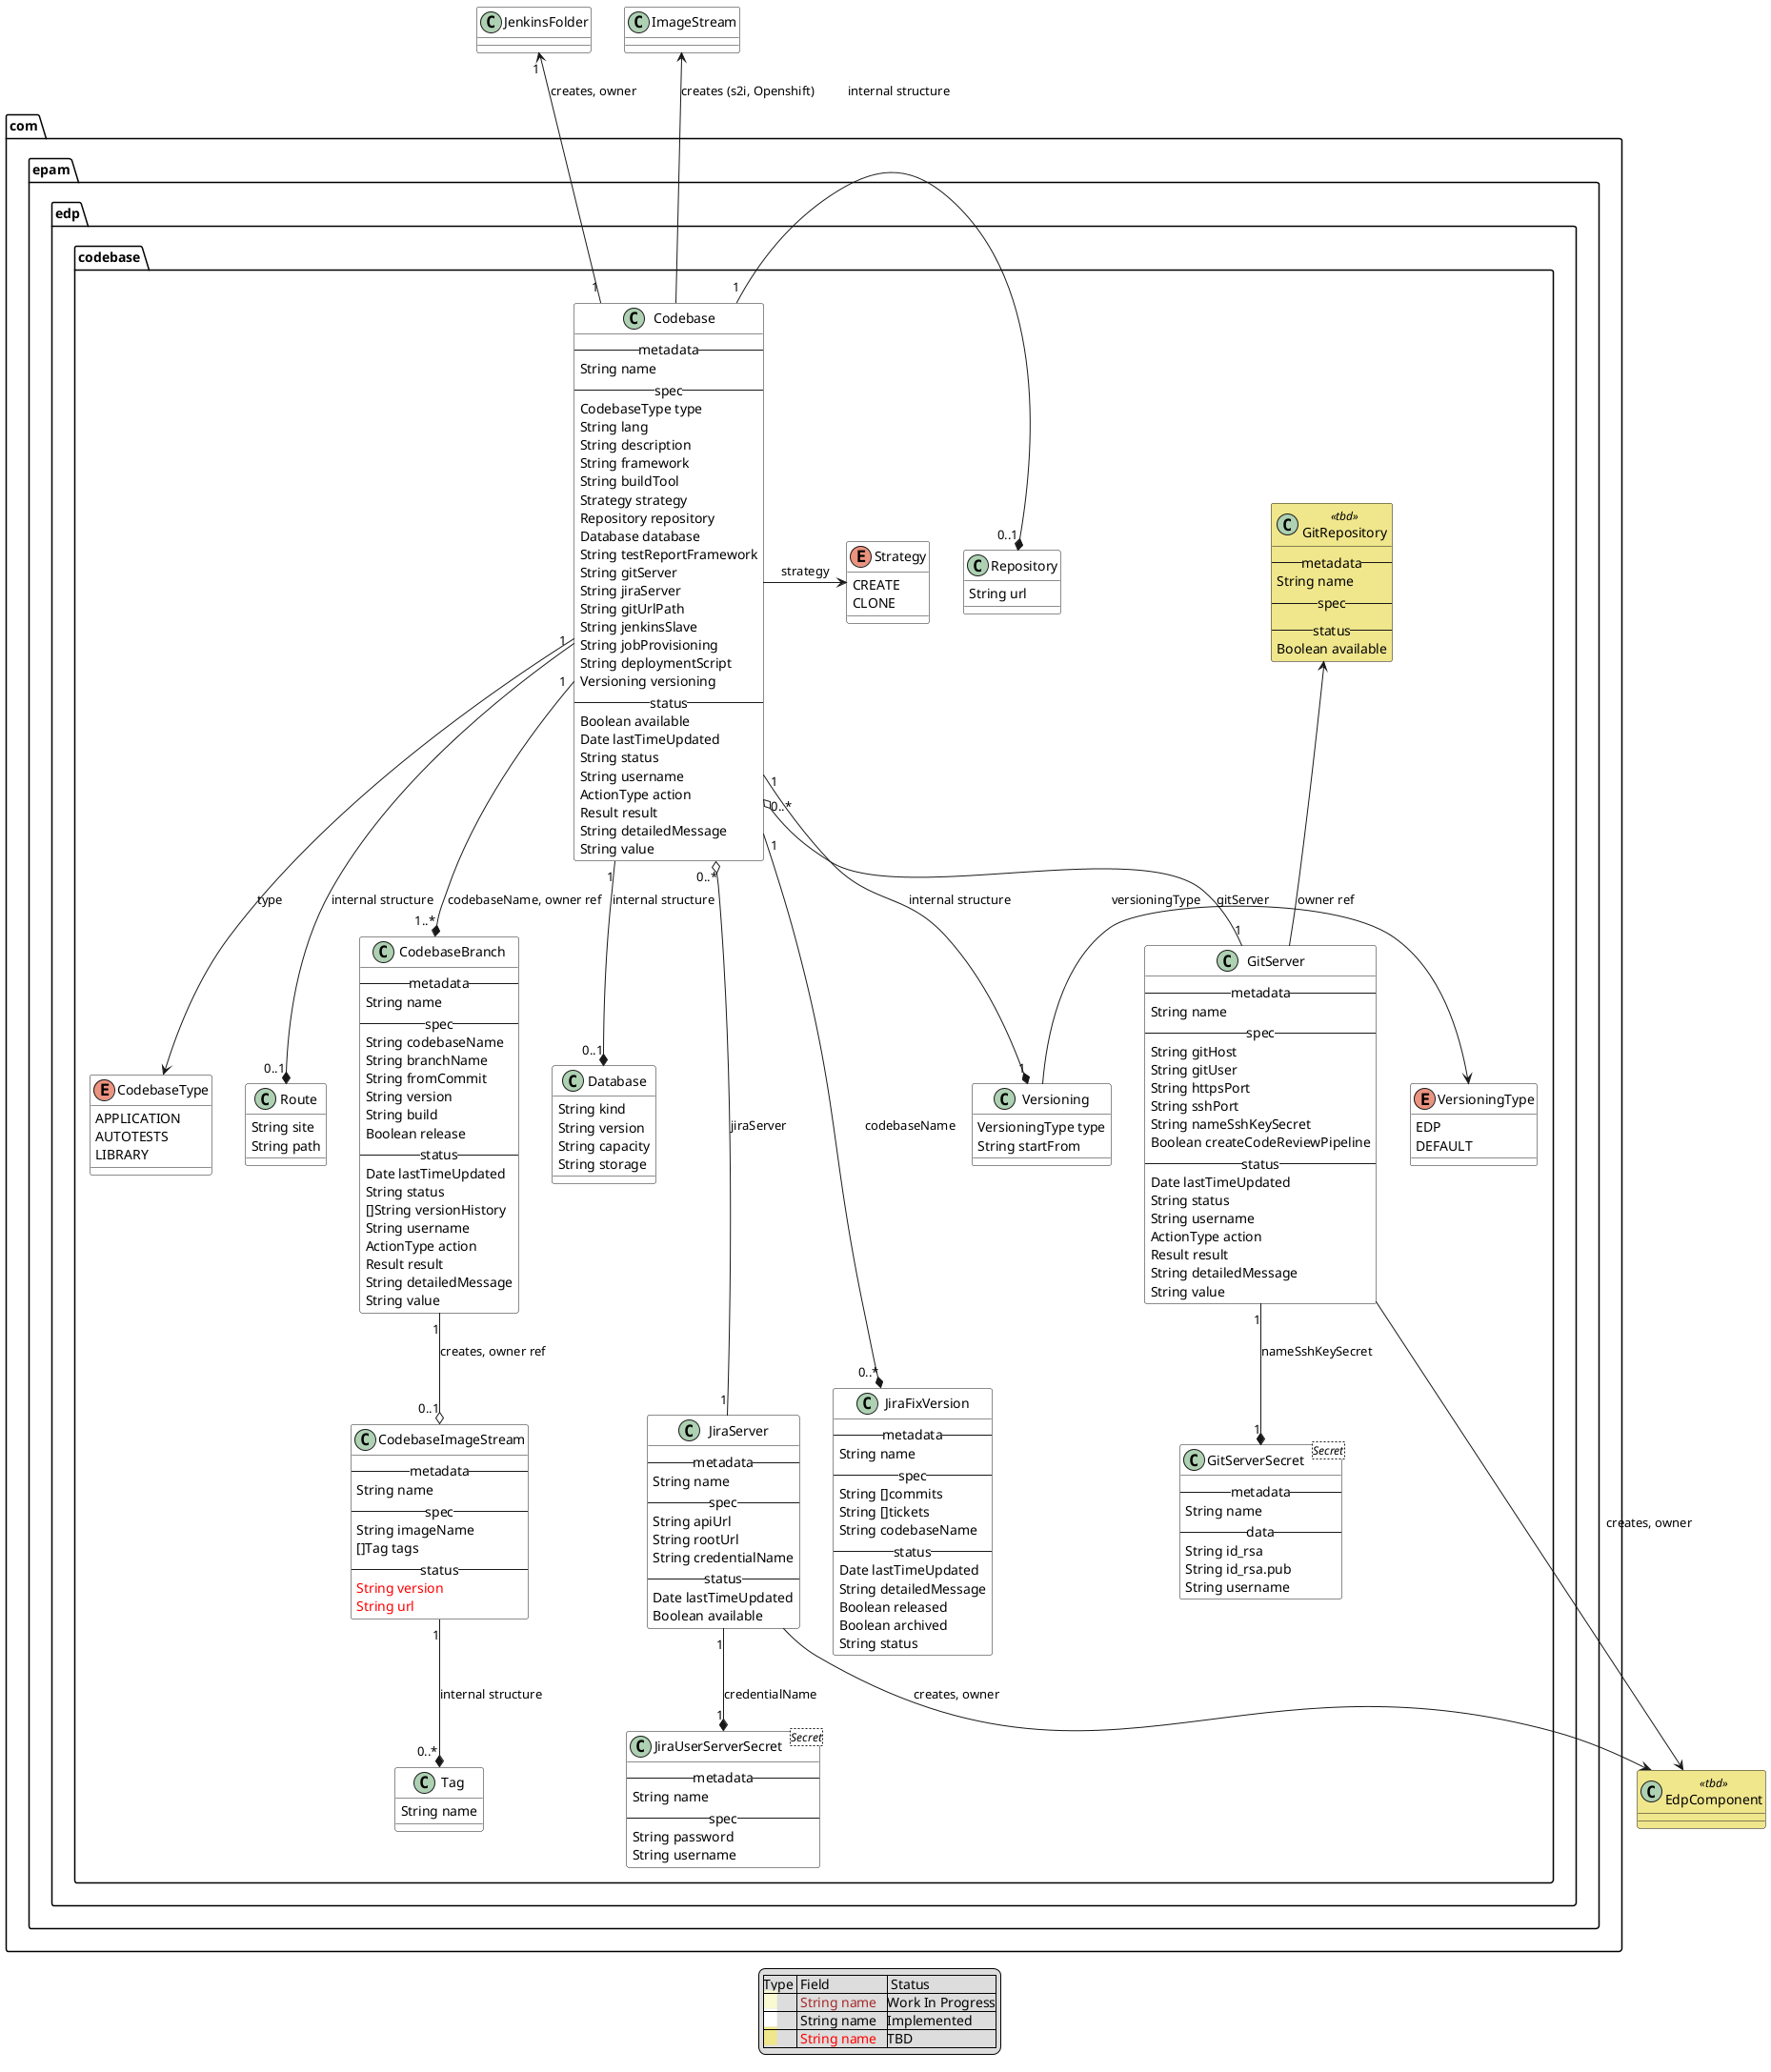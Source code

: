@startuml

skinparam class {
    BackgroundColor #white
	BackgroundColor<<wip>> LightGoldenRodYellow
	BackgroundColor<<tbd>> Khaki
}

package com.epam.edp.codebase {

  class Codebase {
    -- metadata --
        String name
    -- spec --
        CodebaseType type
        String lang
        String description
        String framework
        String buildTool
        Strategy strategy
        Repository repository
        Database database
        String testReportFramework
        String gitServer
        String jiraServer
        String gitUrlPath
        String jenkinsSlave
        String jobProvisioning
        String deploymentScript
        Versioning versioning
    -- status --
        Boolean available
        Date lastTimeUpdated
        String status
        String username
        ActionType action
        Result result
        String detailedMessage
        String value
  }

  Codebase -> Strategy : strategy
  enum Strategy {
    CREATE
    CLONE
  }

  Codebase --> CodebaseType : type
  enum CodebaseType {
    APPLICATION
    AUTOTESTS
    LIBRARY
  }

  Versioning -> VersioningType : versioningType
    enum VersioningType {
      EDP
      DEFAULT
  }

  Codebase "1" -r-* "0..1" Repository : internal structure
  class Repository {
    String url
  }

  Codebase "1" --* "1" Versioning : internal structure
    class Versioning {
     VersioningType type
     String startFrom
  }

  Codebase "1" --* "0..1" Route : internal structure
  class Route {
    String site
    String path
  }

  Codebase "1" --* "0..1" Database : internal structure
  class Database {
    String kind
    String version
    String capacity
    String storage
  }

  Codebase "1" --* "1..*" CodebaseBranch : codebaseName, owner ref
  class CodebaseBranch {
    -- metadata --
        String name
    -- spec --
        String codebaseName
        String branchName
        String fromCommit
        String version
        String build
        Boolean release
    -- status --
        Date lastTimeUpdated
        String status
        []String versionHistory
        String username
        ActionType action
        Result result
        String detailedMessage
        String value
  }

  CodebaseBranch "1" --o "0..1" CodebaseImageStream : creates, owner ref
  class CodebaseImageStream {
    -- metadata --
        String name
    -- spec --
        String imageName
        []Tag tags
    -- status --
        <color red>String version</color>
        <color red>String url</color>
  }

  CodebaseImageStream "1" --* "0..*" Tag : internal structure
  class Tag {
    String name
  }

  Codebase "0..*" o-- "1" GitServer : gitServer
  class GitServer {
    -- metadata --
        String name
    -- spec --
        String gitHost
        String gitUser
        String httpsPort
        String sshPort
        String nameSshKeySecret
        Boolean createCodeReviewPipeline
    -- status --
        Date lastTimeUpdated
        String status
        String username
        ActionType action
        Result result
        String detailedMessage
        String value
  }

  GitServer "1" --* "1" GitServerSecret : nameSshKeySecret
  class GitServerSecret <Secret> {
    -- metadata --
      String name
    -- data --
      String id_rsa
      String id_rsa.pub
      String username
  }

  GitRepository <-- GitServer : owner ref
  class GitRepository <<tbd>> {
    -- metadata --
        String name
    -- spec --
    -- status --
        Boolean available
  }

  Codebase "0..*" o--- "1" JiraServer : jiraServer
  class JiraServer {
    -- metadata --
    String name
    -- spec --
    String apiUrl
    String rootUrl
    String credentialName
    -- status --
    Date lastTimeUpdated
    Boolean available
  }

  Codebase "1" ---* "0..*" JiraFixVersion : codebaseName
  class JiraFixVersion {
    -- metadata --
    String name
    -- spec --
    String []commits
    String []tickets
    String codebaseName
    -- status --
    Date lastTimeUpdated
    String detailedMessage
    Boolean released
    Boolean archived
    String status
    }

  JiraServer "1" --* "1" JiraUserServerSecret : credentialName
  class JiraUserServerSecret <Secret> {
    -- metadata --
       String name
    -- spec --
       String password
       String username
  }
}

class EdpComponent <<tbd>> {
}

GitServer --> EdpComponent : creates, owner
JiraServer --> EdpComponent : creates, owner
Codebase -u-> ImageStream : creates (s2i, Openshift)
Codebase "1" -u-> "1" JenkinsFolder : creates, owner

legend
|Type | Field | Status |
|<back:LightGoldenRodYellow>    </back> | <color brown>String name</color>   |Work In Progress|
|<back:white>    </back>| String name  |Implemented |
|<back:Khaki>    </back>| <color red>String name</color>|TBD |
endlegend


@enduml